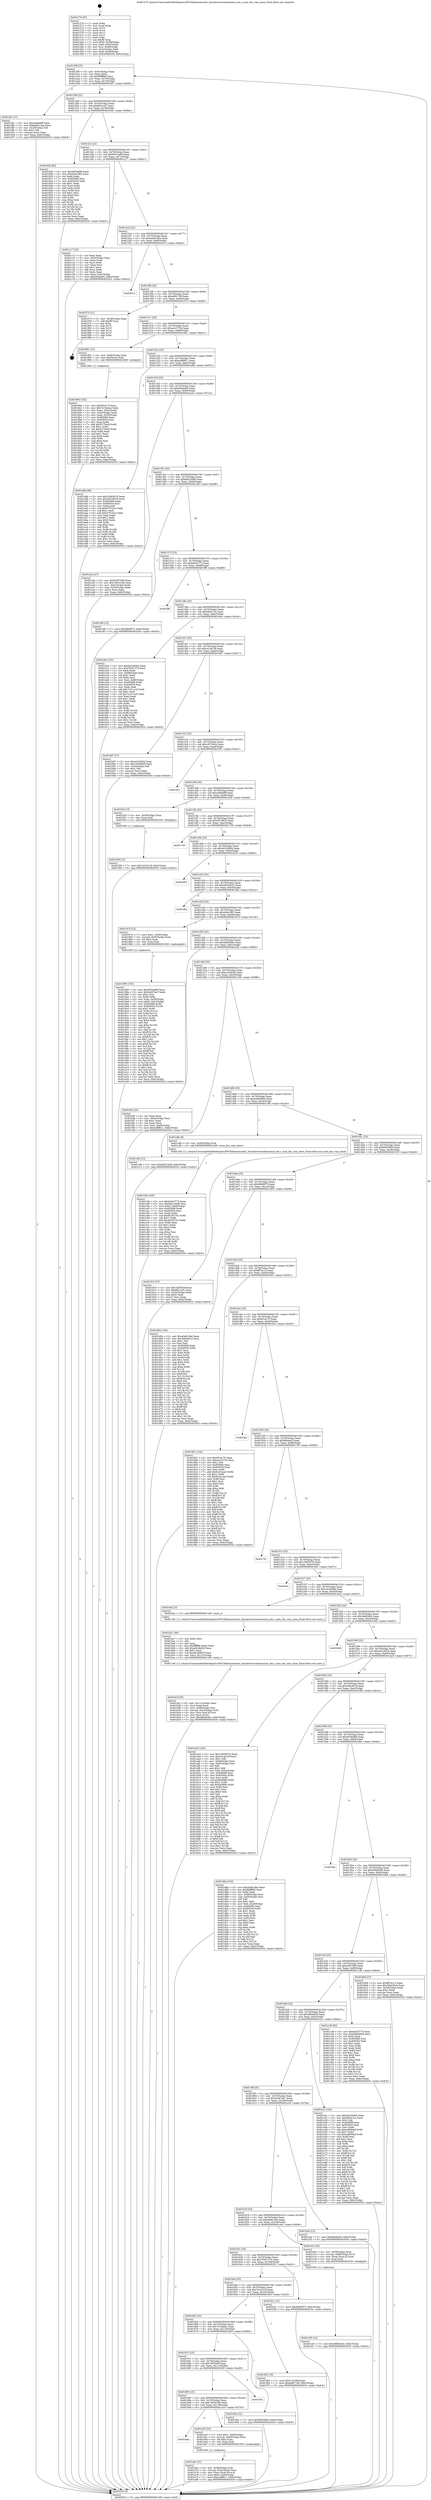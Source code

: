 digraph "0x401270" {
  label = "0x401270 (/mnt/c/Users/mathe/Desktop/tcc/POCII/binaries/extr_linuxdriversusbmonmon_bin.c_mon_bin_vma_close_Final-ollvm.out::main(0))"
  labelloc = "t"
  node[shape=record]

  Entry [label="",width=0.3,height=0.3,shape=circle,fillcolor=black,style=filled]
  "0x40129f" [label="{
     0x40129f [23]\l
     | [instrs]\l
     &nbsp;&nbsp;0x40129f \<+3\>: mov -0x6c(%rbp),%eax\l
     &nbsp;&nbsp;0x4012a2 \<+2\>: mov %eax,%ecx\l
     &nbsp;&nbsp;0x4012a4 \<+6\>: sub $0x8bffff40,%ecx\l
     &nbsp;&nbsp;0x4012aa \<+3\>: mov %eax,-0x70(%rbp)\l
     &nbsp;&nbsp;0x4012ad \<+3\>: mov %ecx,-0x74(%rbp)\l
     &nbsp;&nbsp;0x4012b0 \<+6\>: je 0000000000401df1 \<main+0xb81\>\l
  }"]
  "0x401df1" [label="{
     0x401df1 [27]\l
     | [instrs]\l
     &nbsp;&nbsp;0x401df1 \<+5\>: mov $0xcddd48ff,%eax\l
     &nbsp;&nbsp;0x401df6 \<+5\>: mov $0x6a06124e,%ecx\l
     &nbsp;&nbsp;0x401dfb \<+3\>: mov -0x29(%rbp),%dl\l
     &nbsp;&nbsp;0x401dfe \<+3\>: test $0x1,%dl\l
     &nbsp;&nbsp;0x401e01 \<+3\>: cmovne %ecx,%eax\l
     &nbsp;&nbsp;0x401e04 \<+3\>: mov %eax,-0x6c(%rbp)\l
     &nbsp;&nbsp;0x401e07 \<+5\>: jmp 0000000000402034 \<main+0xdc4\>\l
  }"]
  "0x4012b6" [label="{
     0x4012b6 [22]\l
     | [instrs]\l
     &nbsp;&nbsp;0x4012b6 \<+5\>: jmp 00000000004012bb \<main+0x4b\>\l
     &nbsp;&nbsp;0x4012bb \<+3\>: mov -0x70(%rbp),%eax\l
     &nbsp;&nbsp;0x4012be \<+5\>: sub $0x8f31ccf1,%eax\l
     &nbsp;&nbsp;0x4012c3 \<+3\>: mov %eax,-0x78(%rbp)\l
     &nbsp;&nbsp;0x4012c6 \<+6\>: je 000000000040192b \<main+0x6bb\>\l
  }"]
  Exit [label="",width=0.3,height=0.3,shape=circle,fillcolor=black,style=filled,peripheries=2]
  "0x40192b" [label="{
     0x40192b [83]\l
     | [instrs]\l
     &nbsp;&nbsp;0x40192b \<+5\>: mov $0x4054af98,%eax\l
     &nbsp;&nbsp;0x401930 \<+5\>: mov $0xdcbe1f83,%ecx\l
     &nbsp;&nbsp;0x401935 \<+2\>: xor %edx,%edx\l
     &nbsp;&nbsp;0x401937 \<+7\>: mov 0x405068,%esi\l
     &nbsp;&nbsp;0x40193e \<+7\>: mov 0x405054,%edi\l
     &nbsp;&nbsp;0x401945 \<+3\>: sub $0x1,%edx\l
     &nbsp;&nbsp;0x401948 \<+3\>: mov %esi,%r8d\l
     &nbsp;&nbsp;0x40194b \<+3\>: add %edx,%r8d\l
     &nbsp;&nbsp;0x40194e \<+4\>: imul %r8d,%esi\l
     &nbsp;&nbsp;0x401952 \<+3\>: and $0x1,%esi\l
     &nbsp;&nbsp;0x401955 \<+3\>: cmp $0x0,%esi\l
     &nbsp;&nbsp;0x401958 \<+4\>: sete %r9b\l
     &nbsp;&nbsp;0x40195c \<+3\>: cmp $0xa,%edi\l
     &nbsp;&nbsp;0x40195f \<+4\>: setl %r10b\l
     &nbsp;&nbsp;0x401963 \<+3\>: mov %r9b,%r11b\l
     &nbsp;&nbsp;0x401966 \<+3\>: and %r10b,%r11b\l
     &nbsp;&nbsp;0x401969 \<+3\>: xor %r10b,%r9b\l
     &nbsp;&nbsp;0x40196c \<+3\>: or %r9b,%r11b\l
     &nbsp;&nbsp;0x40196f \<+4\>: test $0x1,%r11b\l
     &nbsp;&nbsp;0x401973 \<+3\>: cmovne %ecx,%eax\l
     &nbsp;&nbsp;0x401976 \<+3\>: mov %eax,-0x6c(%rbp)\l
     &nbsp;&nbsp;0x401979 \<+5\>: jmp 0000000000402034 \<main+0xdc4\>\l
  }"]
  "0x4012cc" [label="{
     0x4012cc [22]\l
     | [instrs]\l
     &nbsp;&nbsp;0x4012cc \<+5\>: jmp 00000000004012d1 \<main+0x61\>\l
     &nbsp;&nbsp;0x4012d1 \<+3\>: mov -0x70(%rbp),%eax\l
     &nbsp;&nbsp;0x4012d4 \<+5\>: sub $0x90f12a68,%eax\l
     &nbsp;&nbsp;0x4012d9 \<+3\>: mov %eax,-0x7c(%rbp)\l
     &nbsp;&nbsp;0x4012dc \<+6\>: je 0000000000401c17 \<main+0x9a7\>\l
  }"]
  "0x401f39" [label="{
     0x401f39 [12]\l
     | [instrs]\l
     &nbsp;&nbsp;0x401f39 \<+7\>: movl $0x7a31b13f,-0x6c(%rbp)\l
     &nbsp;&nbsp;0x401f40 \<+5\>: jmp 0000000000402034 \<main+0xdc4\>\l
  }"]
  "0x401c17" [label="{
     0x401c17 [33]\l
     | [instrs]\l
     &nbsp;&nbsp;0x401c17 \<+2\>: xor %eax,%eax\l
     &nbsp;&nbsp;0x401c19 \<+3\>: mov -0x5c(%rbp),%ecx\l
     &nbsp;&nbsp;0x401c1c \<+2\>: mov %eax,%edx\l
     &nbsp;&nbsp;0x401c1e \<+2\>: sub %ecx,%edx\l
     &nbsp;&nbsp;0x401c20 \<+2\>: mov %eax,%ecx\l
     &nbsp;&nbsp;0x401c22 \<+3\>: sub $0x1,%ecx\l
     &nbsp;&nbsp;0x401c25 \<+2\>: add %ecx,%edx\l
     &nbsp;&nbsp;0x401c27 \<+2\>: sub %edx,%eax\l
     &nbsp;&nbsp;0x401c29 \<+3\>: mov %eax,-0x5c(%rbp)\l
     &nbsp;&nbsp;0x401c2c \<+7\>: movl $0xb6adefc6,-0x6c(%rbp)\l
     &nbsp;&nbsp;0x401c33 \<+5\>: jmp 0000000000402034 \<main+0xdc4\>\l
  }"]
  "0x4012e2" [label="{
     0x4012e2 [22]\l
     | [instrs]\l
     &nbsp;&nbsp;0x4012e2 \<+5\>: jmp 00000000004012e7 \<main+0x77\>\l
     &nbsp;&nbsp;0x4012e7 \<+3\>: mov -0x70(%rbp),%eax\l
     &nbsp;&nbsp;0x4012ea \<+5\>: sub $0xa0e814be,%eax\l
     &nbsp;&nbsp;0x4012ef \<+3\>: mov %eax,-0x80(%rbp)\l
     &nbsp;&nbsp;0x4012f2 \<+6\>: je 0000000000402014 \<main+0xda4\>\l
  }"]
  "0x401e20" [label="{
     0x401e20 [12]\l
     | [instrs]\l
     &nbsp;&nbsp;0x401e20 \<+7\>: movl $0x4f60eb5d,-0x6c(%rbp)\l
     &nbsp;&nbsp;0x401e27 \<+5\>: jmp 0000000000402034 \<main+0xdc4\>\l
  }"]
  "0x402014" [label="{
     0x402014\l
  }", style=dashed]
  "0x4012f8" [label="{
     0x4012f8 [25]\l
     | [instrs]\l
     &nbsp;&nbsp;0x4012f8 \<+5\>: jmp 00000000004012fd \<main+0x8d\>\l
     &nbsp;&nbsp;0x4012fd \<+3\>: mov -0x70(%rbp),%eax\l
     &nbsp;&nbsp;0x401300 \<+5\>: sub $0xa6fb716f,%eax\l
     &nbsp;&nbsp;0x401305 \<+6\>: mov %eax,-0x84(%rbp)\l
     &nbsp;&nbsp;0x40130b \<+6\>: je 0000000000401f75 \<main+0xd05\>\l
  }"]
  "0x401c94" [label="{
     0x401c94 [100]\l
     | [instrs]\l
     &nbsp;&nbsp;0x401c94 \<+5\>: mov $0xbdd1f774,%eax\l
     &nbsp;&nbsp;0x401c99 \<+5\>: mov $0xbab126d8,%ecx\l
     &nbsp;&nbsp;0x401c9e \<+7\>: movl $0x0,-0x68(%rbp)\l
     &nbsp;&nbsp;0x401ca5 \<+7\>: mov 0x405068,%edx\l
     &nbsp;&nbsp;0x401cac \<+7\>: mov 0x405054,%esi\l
     &nbsp;&nbsp;0x401cb3 \<+3\>: mov %edx,%r8d\l
     &nbsp;&nbsp;0x401cb6 \<+7\>: sub $0x4016275c,%r8d\l
     &nbsp;&nbsp;0x401cbd \<+4\>: sub $0x1,%r8d\l
     &nbsp;&nbsp;0x401cc1 \<+7\>: add $0x4016275c,%r8d\l
     &nbsp;&nbsp;0x401cc8 \<+4\>: imul %r8d,%edx\l
     &nbsp;&nbsp;0x401ccc \<+3\>: and $0x1,%edx\l
     &nbsp;&nbsp;0x401ccf \<+3\>: cmp $0x0,%edx\l
     &nbsp;&nbsp;0x401cd2 \<+4\>: sete %r9b\l
     &nbsp;&nbsp;0x401cd6 \<+3\>: cmp $0xa,%esi\l
     &nbsp;&nbsp;0x401cd9 \<+4\>: setl %r10b\l
     &nbsp;&nbsp;0x401cdd \<+3\>: mov %r9b,%r11b\l
     &nbsp;&nbsp;0x401ce0 \<+3\>: and %r10b,%r11b\l
     &nbsp;&nbsp;0x401ce3 \<+3\>: xor %r10b,%r9b\l
     &nbsp;&nbsp;0x401ce6 \<+3\>: or %r9b,%r11b\l
     &nbsp;&nbsp;0x401ce9 \<+4\>: test $0x1,%r11b\l
     &nbsp;&nbsp;0x401ced \<+3\>: cmovne %ecx,%eax\l
     &nbsp;&nbsp;0x401cf0 \<+3\>: mov %eax,-0x6c(%rbp)\l
     &nbsp;&nbsp;0x401cf3 \<+5\>: jmp 0000000000402034 \<main+0xdc4\>\l
  }"]
  "0x401f75" [label="{
     0x401f75 [21]\l
     | [instrs]\l
     &nbsp;&nbsp;0x401f75 \<+3\>: mov -0x38(%rbp),%eax\l
     &nbsp;&nbsp;0x401f78 \<+7\>: add $0xf8,%rsp\l
     &nbsp;&nbsp;0x401f7f \<+1\>: pop %rbx\l
     &nbsp;&nbsp;0x401f80 \<+2\>: pop %r12\l
     &nbsp;&nbsp;0x401f82 \<+2\>: pop %r13\l
     &nbsp;&nbsp;0x401f84 \<+2\>: pop %r14\l
     &nbsp;&nbsp;0x401f86 \<+2\>: pop %r15\l
     &nbsp;&nbsp;0x401f88 \<+1\>: pop %rbp\l
     &nbsp;&nbsp;0x401f89 \<+1\>: ret\l
  }"]
  "0x401311" [label="{
     0x401311 [25]\l
     | [instrs]\l
     &nbsp;&nbsp;0x401311 \<+5\>: jmp 0000000000401316 \<main+0xa6\>\l
     &nbsp;&nbsp;0x401316 \<+3\>: mov -0x70(%rbp),%eax\l
     &nbsp;&nbsp;0x401319 \<+5\>: sub $0xace1573a,%eax\l
     &nbsp;&nbsp;0x40131e \<+6\>: mov %eax,-0x88(%rbp)\l
     &nbsp;&nbsp;0x401324 \<+6\>: je 0000000000401891 \<main+0x621\>\l
  }"]
  "0x401bcf" [label="{
     0x401bcf [35]\l
     | [instrs]\l
     &nbsp;&nbsp;0x401bcf \<+6\>: mov -0x11c(%rbp),%ecx\l
     &nbsp;&nbsp;0x401bd5 \<+3\>: imul %eax,%ecx\l
     &nbsp;&nbsp;0x401bd8 \<+4\>: mov -0x58(%rbp),%rsi\l
     &nbsp;&nbsp;0x401bdc \<+4\>: movslq -0x5c(%rbp),%rdi\l
     &nbsp;&nbsp;0x401be0 \<+4\>: mov (%rsi,%rdi,8),%rsi\l
     &nbsp;&nbsp;0x401be4 \<+2\>: mov %ecx,(%rsi)\l
     &nbsp;&nbsp;0x401be6 \<+7\>: movl $0xddb404bc,-0x6c(%rbp)\l
     &nbsp;&nbsp;0x401bed \<+5\>: jmp 0000000000402034 \<main+0xdc4\>\l
  }"]
  "0x401891" [label="{
     0x401891 [13]\l
     | [instrs]\l
     &nbsp;&nbsp;0x401891 \<+4\>: mov -0x48(%rbp),%rax\l
     &nbsp;&nbsp;0x401895 \<+4\>: mov 0x8(%rax),%rdi\l
     &nbsp;&nbsp;0x401899 \<+5\>: call 0000000000401060 \<atoi@plt\>\l
     | [calls]\l
     &nbsp;&nbsp;0x401060 \{1\} (unknown)\l
  }"]
  "0x40132a" [label="{
     0x40132a [25]\l
     | [instrs]\l
     &nbsp;&nbsp;0x40132a \<+5\>: jmp 000000000040132f \<main+0xbf\>\l
     &nbsp;&nbsp;0x40132f \<+3\>: mov -0x70(%rbp),%eax\l
     &nbsp;&nbsp;0x401332 \<+5\>: sub $0xacf8f811,%eax\l
     &nbsp;&nbsp;0x401337 \<+6\>: mov %eax,-0x8c(%rbp)\l
     &nbsp;&nbsp;0x40133d \<+6\>: je 0000000000401a8b \<main+0x81b\>\l
  }"]
  "0x401ba7" [label="{
     0x401ba7 [40]\l
     | [instrs]\l
     &nbsp;&nbsp;0x401ba7 \<+5\>: mov $0x2,%ecx\l
     &nbsp;&nbsp;0x401bac \<+1\>: cltd\l
     &nbsp;&nbsp;0x401bad \<+2\>: idiv %ecx\l
     &nbsp;&nbsp;0x401baf \<+6\>: imul $0xfffffffe,%edx,%ecx\l
     &nbsp;&nbsp;0x401bb5 \<+6\>: add $0xa81db828,%ecx\l
     &nbsp;&nbsp;0x401bbb \<+3\>: add $0x1,%ecx\l
     &nbsp;&nbsp;0x401bbe \<+6\>: sub $0xa81db828,%ecx\l
     &nbsp;&nbsp;0x401bc4 \<+6\>: mov %ecx,-0x11c(%rbp)\l
     &nbsp;&nbsp;0x401bca \<+5\>: call 0000000000401160 \<next_i\>\l
     | [calls]\l
     &nbsp;&nbsp;0x401160 \{1\} (/mnt/c/Users/mathe/Desktop/tcc/POCII/binaries/extr_linuxdriversusbmonmon_bin.c_mon_bin_vma_close_Final-ollvm.out::next_i)\l
  }"]
  "0x401a8b" [label="{
     0x401a8b [88]\l
     | [instrs]\l
     &nbsp;&nbsp;0x401a8b \<+5\>: mov $0x10083076,%eax\l
     &nbsp;&nbsp;0x401a90 \<+5\>: mov $0x3e518d7b,%ecx\l
     &nbsp;&nbsp;0x401a95 \<+7\>: mov 0x405068,%edx\l
     &nbsp;&nbsp;0x401a9c \<+7\>: mov 0x405054,%esi\l
     &nbsp;&nbsp;0x401aa3 \<+2\>: mov %edx,%edi\l
     &nbsp;&nbsp;0x401aa5 \<+6\>: sub $0xb7f7e41e,%edi\l
     &nbsp;&nbsp;0x401aab \<+3\>: sub $0x1,%edi\l
     &nbsp;&nbsp;0x401aae \<+6\>: add $0xb7f7e41e,%edi\l
     &nbsp;&nbsp;0x401ab4 \<+3\>: imul %edi,%edx\l
     &nbsp;&nbsp;0x401ab7 \<+3\>: and $0x1,%edx\l
     &nbsp;&nbsp;0x401aba \<+3\>: cmp $0x0,%edx\l
     &nbsp;&nbsp;0x401abd \<+4\>: sete %r8b\l
     &nbsp;&nbsp;0x401ac1 \<+3\>: cmp $0xa,%esi\l
     &nbsp;&nbsp;0x401ac4 \<+4\>: setl %r9b\l
     &nbsp;&nbsp;0x401ac8 \<+3\>: mov %r8b,%r10b\l
     &nbsp;&nbsp;0x401acb \<+3\>: and %r9b,%r10b\l
     &nbsp;&nbsp;0x401ace \<+3\>: xor %r9b,%r8b\l
     &nbsp;&nbsp;0x401ad1 \<+3\>: or %r8b,%r10b\l
     &nbsp;&nbsp;0x401ad4 \<+4\>: test $0x1,%r10b\l
     &nbsp;&nbsp;0x401ad8 \<+3\>: cmovne %ecx,%eax\l
     &nbsp;&nbsp;0x401adb \<+3\>: mov %eax,-0x6c(%rbp)\l
     &nbsp;&nbsp;0x401ade \<+5\>: jmp 0000000000402034 \<main+0xdc4\>\l
  }"]
  "0x401343" [label="{
     0x401343 [25]\l
     | [instrs]\l
     &nbsp;&nbsp;0x401343 \<+5\>: jmp 0000000000401348 \<main+0xd8\>\l
     &nbsp;&nbsp;0x401348 \<+3\>: mov -0x70(%rbp),%eax\l
     &nbsp;&nbsp;0x40134b \<+5\>: sub $0xb6adefc6,%eax\l
     &nbsp;&nbsp;0x401350 \<+6\>: mov %eax,-0x90(%rbp)\l
     &nbsp;&nbsp;0x401356 \<+6\>: je 0000000000401a3a \<main+0x7ca\>\l
  }"]
  "0x401a6c" [label="{
     0x401a6c [31]\l
     | [instrs]\l
     &nbsp;&nbsp;0x401a6c \<+4\>: mov -0x58(%rbp),%rdi\l
     &nbsp;&nbsp;0x401a70 \<+4\>: movslq -0x5c(%rbp),%rcx\l
     &nbsp;&nbsp;0x401a74 \<+4\>: mov %rax,(%rdi,%rcx,8)\l
     &nbsp;&nbsp;0x401a78 \<+7\>: movl $0x0,-0x64(%rbp)\l
     &nbsp;&nbsp;0x401a7f \<+7\>: movl $0xacf8f811,-0x6c(%rbp)\l
     &nbsp;&nbsp;0x401a86 \<+5\>: jmp 0000000000402034 \<main+0xdc4\>\l
  }"]
  "0x401a3a" [label="{
     0x401a3a [27]\l
     | [instrs]\l
     &nbsp;&nbsp;0x401a3a \<+5\>: mov $0x4cf67069,%eax\l
     &nbsp;&nbsp;0x401a3f \<+5\>: mov $0x7e91618b,%ecx\l
     &nbsp;&nbsp;0x401a44 \<+3\>: mov -0x5c(%rbp),%edx\l
     &nbsp;&nbsp;0x401a47 \<+3\>: cmp -0x50(%rbp),%edx\l
     &nbsp;&nbsp;0x401a4a \<+3\>: cmovl %ecx,%eax\l
     &nbsp;&nbsp;0x401a4d \<+3\>: mov %eax,-0x6c(%rbp)\l
     &nbsp;&nbsp;0x401a50 \<+5\>: jmp 0000000000402034 \<main+0xdc4\>\l
  }"]
  "0x40135c" [label="{
     0x40135c [25]\l
     | [instrs]\l
     &nbsp;&nbsp;0x40135c \<+5\>: jmp 0000000000401361 \<main+0xf1\>\l
     &nbsp;&nbsp;0x401361 \<+3\>: mov -0x70(%rbp),%eax\l
     &nbsp;&nbsp;0x401364 \<+5\>: sub $0xbab126d8,%eax\l
     &nbsp;&nbsp;0x401369 \<+6\>: mov %eax,-0x94(%rbp)\l
     &nbsp;&nbsp;0x40136f \<+6\>: je 0000000000401cf8 \<main+0xa88\>\l
  }"]
  "0x4016ae" [label="{
     0x4016ae\l
  }", style=dashed]
  "0x401cf8" [label="{
     0x401cf8 [12]\l
     | [instrs]\l
     &nbsp;&nbsp;0x401cf8 \<+7\>: movl $0xfd949f75,-0x6c(%rbp)\l
     &nbsp;&nbsp;0x401cff \<+5\>: jmp 0000000000402034 \<main+0xdc4\>\l
  }"]
  "0x401375" [label="{
     0x401375 [25]\l
     | [instrs]\l
     &nbsp;&nbsp;0x401375 \<+5\>: jmp 000000000040137a \<main+0x10a\>\l
     &nbsp;&nbsp;0x40137a \<+3\>: mov -0x70(%rbp),%eax\l
     &nbsp;&nbsp;0x40137d \<+5\>: sub $0xbdd1f774,%eax\l
     &nbsp;&nbsp;0x401382 \<+6\>: mov %eax,-0x98(%rbp)\l
     &nbsp;&nbsp;0x401388 \<+6\>: je 0000000000401ff8 \<main+0xd88\>\l
  }"]
  "0x401a55" [label="{
     0x401a55 [23]\l
     | [instrs]\l
     &nbsp;&nbsp;0x401a55 \<+7\>: movl $0x1,-0x60(%rbp)\l
     &nbsp;&nbsp;0x401a5c \<+4\>: movslq -0x60(%rbp),%rax\l
     &nbsp;&nbsp;0x401a60 \<+4\>: shl $0x2,%rax\l
     &nbsp;&nbsp;0x401a64 \<+3\>: mov %rax,%rdi\l
     &nbsp;&nbsp;0x401a67 \<+5\>: call 0000000000401050 \<malloc@plt\>\l
     | [calls]\l
     &nbsp;&nbsp;0x401050 \{1\} (unknown)\l
  }"]
  "0x401ff8" [label="{
     0x401ff8\l
  }", style=dashed]
  "0x40138e" [label="{
     0x40138e [25]\l
     | [instrs]\l
     &nbsp;&nbsp;0x40138e \<+5\>: jmp 0000000000401393 \<main+0x123\>\l
     &nbsp;&nbsp;0x401393 \<+3\>: mov -0x70(%rbp),%eax\l
     &nbsp;&nbsp;0x401396 \<+5\>: sub $0xbfe4c7ac,%eax\l
     &nbsp;&nbsp;0x40139b \<+6\>: mov %eax,-0x9c(%rbp)\l
     &nbsp;&nbsp;0x4013a1 \<+6\>: je 0000000000401ebc \<main+0xc4c\>\l
  }"]
  "0x401695" [label="{
     0x401695 [25]\l
     | [instrs]\l
     &nbsp;&nbsp;0x401695 \<+5\>: jmp 000000000040169a \<main+0x42a\>\l
     &nbsp;&nbsp;0x40169a \<+3\>: mov -0x70(%rbp),%eax\l
     &nbsp;&nbsp;0x40169d \<+5\>: sub $0x7e91618b,%eax\l
     &nbsp;&nbsp;0x4016a2 \<+6\>: mov %eax,-0x118(%rbp)\l
     &nbsp;&nbsp;0x4016a8 \<+6\>: je 0000000000401a55 \<main+0x7e5\>\l
  }"]
  "0x401ebc" [label="{
     0x401ebc [101]\l
     | [instrs]\l
     &nbsp;&nbsp;0x401ebc \<+5\>: mov $0xd4226964,%eax\l
     &nbsp;&nbsp;0x401ec1 \<+5\>: mov $0x79301374,%ecx\l
     &nbsp;&nbsp;0x401ec6 \<+2\>: xor %edx,%edx\l
     &nbsp;&nbsp;0x401ec8 \<+3\>: mov -0x68(%rbp),%esi\l
     &nbsp;&nbsp;0x401ecb \<+3\>: sub $0x1,%edx\l
     &nbsp;&nbsp;0x401ece \<+2\>: sub %edx,%esi\l
     &nbsp;&nbsp;0x401ed0 \<+3\>: mov %esi,-0x68(%rbp)\l
     &nbsp;&nbsp;0x401ed3 \<+7\>: mov 0x405068,%edx\l
     &nbsp;&nbsp;0x401eda \<+7\>: mov 0x405054,%esi\l
     &nbsp;&nbsp;0x401ee1 \<+2\>: mov %edx,%edi\l
     &nbsp;&nbsp;0x401ee3 \<+6\>: add $0x7c31c1a5,%edi\l
     &nbsp;&nbsp;0x401ee9 \<+3\>: sub $0x1,%edi\l
     &nbsp;&nbsp;0x401eec \<+6\>: sub $0x7c31c1a5,%edi\l
     &nbsp;&nbsp;0x401ef2 \<+3\>: imul %edi,%edx\l
     &nbsp;&nbsp;0x401ef5 \<+3\>: and $0x1,%edx\l
     &nbsp;&nbsp;0x401ef8 \<+3\>: cmp $0x0,%edx\l
     &nbsp;&nbsp;0x401efb \<+4\>: sete %r8b\l
     &nbsp;&nbsp;0x401eff \<+3\>: cmp $0xa,%esi\l
     &nbsp;&nbsp;0x401f02 \<+4\>: setl %r9b\l
     &nbsp;&nbsp;0x401f06 \<+3\>: mov %r8b,%r10b\l
     &nbsp;&nbsp;0x401f09 \<+3\>: and %r9b,%r10b\l
     &nbsp;&nbsp;0x401f0c \<+3\>: xor %r9b,%r8b\l
     &nbsp;&nbsp;0x401f0f \<+3\>: or %r8b,%r10b\l
     &nbsp;&nbsp;0x401f12 \<+4\>: test $0x1,%r10b\l
     &nbsp;&nbsp;0x401f16 \<+3\>: cmovne %ecx,%eax\l
     &nbsp;&nbsp;0x401f19 \<+3\>: mov %eax,-0x6c(%rbp)\l
     &nbsp;&nbsp;0x401f1c \<+5\>: jmp 0000000000402034 \<main+0xdc4\>\l
  }"]
  "0x4013a7" [label="{
     0x4013a7 [25]\l
     | [instrs]\l
     &nbsp;&nbsp;0x4013a7 \<+5\>: jmp 00000000004013ac \<main+0x13c\>\l
     &nbsp;&nbsp;0x4013ac \<+3\>: mov -0x70(%rbp),%eax\l
     &nbsp;&nbsp;0x4013af \<+5\>: sub $0xc01af139,%eax\l
     &nbsp;&nbsp;0x4013b4 \<+6\>: mov %eax,-0xa0(%rbp)\l
     &nbsp;&nbsp;0x4013ba \<+6\>: je 0000000000401b87 \<main+0x917\>\l
  }"]
  "0x401f45" [label="{
     0x401f45\l
  }", style=dashed]
  "0x401b87" [label="{
     0x401b87 [27]\l
     | [instrs]\l
     &nbsp;&nbsp;0x401b87 \<+5\>: mov $0xe1fc4b5d,%eax\l
     &nbsp;&nbsp;0x401b8c \<+5\>: mov $0x16c5d949,%ecx\l
     &nbsp;&nbsp;0x401b91 \<+3\>: mov -0x2a(%rbp),%dl\l
     &nbsp;&nbsp;0x401b94 \<+3\>: test $0x1,%dl\l
     &nbsp;&nbsp;0x401b97 \<+3\>: cmovne %ecx,%eax\l
     &nbsp;&nbsp;0x401b9a \<+3\>: mov %eax,-0x6c(%rbp)\l
     &nbsp;&nbsp;0x401b9d \<+5\>: jmp 0000000000402034 \<main+0xdc4\>\l
  }"]
  "0x4013c0" [label="{
     0x4013c0 [25]\l
     | [instrs]\l
     &nbsp;&nbsp;0x4013c0 \<+5\>: jmp 00000000004013c5 \<main+0x155\>\l
     &nbsp;&nbsp;0x4013c5 \<+3\>: mov -0x70(%rbp),%eax\l
     &nbsp;&nbsp;0x4013c8 \<+5\>: sub $0xc45764ce,%eax\l
     &nbsp;&nbsp;0x4013cd \<+6\>: mov %eax,-0xa4(%rbp)\l
     &nbsp;&nbsp;0x4013d3 \<+6\>: je 0000000000401f51 \<main+0xce1\>\l
  }"]
  "0x401995" [label="{
     0x401995 [153]\l
     | [instrs]\l
     &nbsp;&nbsp;0x401995 \<+5\>: mov $0x4054af98,%ecx\l
     &nbsp;&nbsp;0x40199a \<+5\>: mov $0x5a367ae7,%edx\l
     &nbsp;&nbsp;0x40199f \<+3\>: mov $0x1,%sil\l
     &nbsp;&nbsp;0x4019a2 \<+3\>: xor %r8d,%r8d\l
     &nbsp;&nbsp;0x4019a5 \<+4\>: mov %rax,-0x58(%rbp)\l
     &nbsp;&nbsp;0x4019a9 \<+7\>: movl $0x0,-0x5c(%rbp)\l
     &nbsp;&nbsp;0x4019b0 \<+8\>: mov 0x405068,%r9d\l
     &nbsp;&nbsp;0x4019b8 \<+8\>: mov 0x405054,%r10d\l
     &nbsp;&nbsp;0x4019c0 \<+4\>: sub $0x1,%r8d\l
     &nbsp;&nbsp;0x4019c4 \<+3\>: mov %r9d,%r11d\l
     &nbsp;&nbsp;0x4019c7 \<+3\>: add %r8d,%r11d\l
     &nbsp;&nbsp;0x4019ca \<+4\>: imul %r11d,%r9d\l
     &nbsp;&nbsp;0x4019ce \<+4\>: and $0x1,%r9d\l
     &nbsp;&nbsp;0x4019d2 \<+4\>: cmp $0x0,%r9d\l
     &nbsp;&nbsp;0x4019d6 \<+3\>: sete %bl\l
     &nbsp;&nbsp;0x4019d9 \<+4\>: cmp $0xa,%r10d\l
     &nbsp;&nbsp;0x4019dd \<+4\>: setl %r14b\l
     &nbsp;&nbsp;0x4019e1 \<+3\>: mov %bl,%r15b\l
     &nbsp;&nbsp;0x4019e4 \<+4\>: xor $0xff,%r15b\l
     &nbsp;&nbsp;0x4019e8 \<+3\>: mov %r14b,%r12b\l
     &nbsp;&nbsp;0x4019eb \<+4\>: xor $0xff,%r12b\l
     &nbsp;&nbsp;0x4019ef \<+4\>: xor $0x1,%sil\l
     &nbsp;&nbsp;0x4019f3 \<+3\>: mov %r15b,%r13b\l
     &nbsp;&nbsp;0x4019f6 \<+4\>: and $0xff,%r13b\l
     &nbsp;&nbsp;0x4019fa \<+3\>: and %sil,%bl\l
     &nbsp;&nbsp;0x4019fd \<+3\>: mov %r12b,%al\l
     &nbsp;&nbsp;0x401a00 \<+2\>: and $0xff,%al\l
     &nbsp;&nbsp;0x401a02 \<+3\>: and %sil,%r14b\l
     &nbsp;&nbsp;0x401a05 \<+3\>: or %bl,%r13b\l
     &nbsp;&nbsp;0x401a08 \<+3\>: or %r14b,%al\l
     &nbsp;&nbsp;0x401a0b \<+3\>: xor %al,%r13b\l
     &nbsp;&nbsp;0x401a0e \<+3\>: or %r12b,%r15b\l
     &nbsp;&nbsp;0x401a11 \<+4\>: xor $0xff,%r15b\l
     &nbsp;&nbsp;0x401a15 \<+4\>: or $0x1,%sil\l
     &nbsp;&nbsp;0x401a19 \<+3\>: and %sil,%r15b\l
     &nbsp;&nbsp;0x401a1c \<+3\>: or %r15b,%r13b\l
     &nbsp;&nbsp;0x401a1f \<+4\>: test $0x1,%r13b\l
     &nbsp;&nbsp;0x401a23 \<+3\>: cmovne %edx,%ecx\l
     &nbsp;&nbsp;0x401a26 \<+3\>: mov %ecx,-0x6c(%rbp)\l
     &nbsp;&nbsp;0x401a29 \<+5\>: jmp 0000000000402034 \<main+0xdc4\>\l
  }"]
  "0x401f51" [label="{
     0x401f51\l
  }", style=dashed]
  "0x4013d9" [label="{
     0x4013d9 [25]\l
     | [instrs]\l
     &nbsp;&nbsp;0x4013d9 \<+5\>: jmp 00000000004013de \<main+0x16e\>\l
     &nbsp;&nbsp;0x4013de \<+3\>: mov -0x70(%rbp),%eax\l
     &nbsp;&nbsp;0x4013e1 \<+5\>: sub $0xcddd48ff,%eax\l
     &nbsp;&nbsp;0x4013e6 \<+6\>: mov %eax,-0xa8(%rbp)\l
     &nbsp;&nbsp;0x4013ec \<+6\>: je 0000000000401f2d \<main+0xcbd\>\l
  }"]
  "0x40167c" [label="{
     0x40167c [25]\l
     | [instrs]\l
     &nbsp;&nbsp;0x40167c \<+5\>: jmp 0000000000401681 \<main+0x411\>\l
     &nbsp;&nbsp;0x401681 \<+3\>: mov -0x70(%rbp),%eax\l
     &nbsp;&nbsp;0x401684 \<+5\>: sub $0x7af5303f,%eax\l
     &nbsp;&nbsp;0x401689 \<+6\>: mov %eax,-0x114(%rbp)\l
     &nbsp;&nbsp;0x40168f \<+6\>: je 0000000000401f45 \<main+0xcd5\>\l
  }"]
  "0x401f2d" [label="{
     0x401f2d [12]\l
     | [instrs]\l
     &nbsp;&nbsp;0x401f2d \<+4\>: mov -0x58(%rbp),%rax\l
     &nbsp;&nbsp;0x401f31 \<+3\>: mov %rax,%rdi\l
     &nbsp;&nbsp;0x401f34 \<+5\>: call 0000000000401030 \<free@plt\>\l
     | [calls]\l
     &nbsp;&nbsp;0x401030 \{1\} (unknown)\l
  }"]
  "0x4013f2" [label="{
     0x4013f2 [25]\l
     | [instrs]\l
     &nbsp;&nbsp;0x4013f2 \<+5\>: jmp 00000000004013f7 \<main+0x187\>\l
     &nbsp;&nbsp;0x4013f7 \<+3\>: mov -0x70(%rbp),%eax\l
     &nbsp;&nbsp;0x4013fa \<+5\>: sub $0xcf074815,%eax\l
     &nbsp;&nbsp;0x4013ff \<+6\>: mov %eax,-0xac(%rbp)\l
     &nbsp;&nbsp;0x401405 \<+6\>: je 0000000000401759 \<main+0x4e9\>\l
  }"]
  "0x401904" [label="{
     0x401904 [12]\l
     | [instrs]\l
     &nbsp;&nbsp;0x401904 \<+7\>: movl $0xf0f25669,-0x6c(%rbp)\l
     &nbsp;&nbsp;0x40190b \<+5\>: jmp 0000000000402034 \<main+0xdc4\>\l
  }"]
  "0x401759" [label="{
     0x401759\l
  }", style=dashed]
  "0x40140b" [label="{
     0x40140b [25]\l
     | [instrs]\l
     &nbsp;&nbsp;0x40140b \<+5\>: jmp 0000000000401410 \<main+0x1a0\>\l
     &nbsp;&nbsp;0x401410 \<+3\>: mov -0x70(%rbp),%eax\l
     &nbsp;&nbsp;0x401413 \<+5\>: sub $0xd4226964,%eax\l
     &nbsp;&nbsp;0x401418 \<+6\>: mov %eax,-0xb0(%rbp)\l
     &nbsp;&nbsp;0x40141e \<+6\>: je 0000000000402020 \<main+0xdb0\>\l
  }"]
  "0x401663" [label="{
     0x401663 [25]\l
     | [instrs]\l
     &nbsp;&nbsp;0x401663 \<+5\>: jmp 0000000000401668 \<main+0x3f8\>\l
     &nbsp;&nbsp;0x401668 \<+3\>: mov -0x70(%rbp),%eax\l
     &nbsp;&nbsp;0x40166b \<+5\>: sub $0x7a7daba2,%eax\l
     &nbsp;&nbsp;0x401670 \<+6\>: mov %eax,-0x110(%rbp)\l
     &nbsp;&nbsp;0x401676 \<+6\>: je 0000000000401904 \<main+0x694\>\l
  }"]
  "0x402020" [label="{
     0x402020\l
  }", style=dashed]
  "0x401424" [label="{
     0x401424 [25]\l
     | [instrs]\l
     &nbsp;&nbsp;0x401424 \<+5\>: jmp 0000000000401429 \<main+0x1b9\>\l
     &nbsp;&nbsp;0x401429 \<+3\>: mov -0x70(%rbp),%eax\l
     &nbsp;&nbsp;0x40142c \<+5\>: sub $0xd5024b1b,%eax\l
     &nbsp;&nbsp;0x401431 \<+6\>: mov %eax,-0xb4(%rbp)\l
     &nbsp;&nbsp;0x401437 \<+6\>: je 0000000000401f8a \<main+0xd1a\>\l
  }"]
  "0x401f62" [label="{
     0x401f62 [19]\l
     | [instrs]\l
     &nbsp;&nbsp;0x401f62 \<+7\>: movl $0x0,-0x38(%rbp)\l
     &nbsp;&nbsp;0x401f69 \<+7\>: movl $0xa6fb716f,-0x6c(%rbp)\l
     &nbsp;&nbsp;0x401f70 \<+5\>: jmp 0000000000402034 \<main+0xdc4\>\l
  }"]
  "0x401f8a" [label="{
     0x401f8a\l
  }", style=dashed]
  "0x40143d" [label="{
     0x40143d [25]\l
     | [instrs]\l
     &nbsp;&nbsp;0x40143d \<+5\>: jmp 0000000000401442 \<main+0x1d2\>\l
     &nbsp;&nbsp;0x401442 \<+3\>: mov -0x70(%rbp),%eax\l
     &nbsp;&nbsp;0x401445 \<+5\>: sub $0xdcbe1f83,%eax\l
     &nbsp;&nbsp;0x40144a \<+6\>: mov %eax,-0xb8(%rbp)\l
     &nbsp;&nbsp;0x401450 \<+6\>: je 000000000040197e \<main+0x70e\>\l
  }"]
  "0x40164a" [label="{
     0x40164a [25]\l
     | [instrs]\l
     &nbsp;&nbsp;0x40164a \<+5\>: jmp 000000000040164f \<main+0x3df\>\l
     &nbsp;&nbsp;0x40164f \<+3\>: mov -0x70(%rbp),%eax\l
     &nbsp;&nbsp;0x401652 \<+5\>: sub $0x7a31b13f,%eax\l
     &nbsp;&nbsp;0x401657 \<+6\>: mov %eax,-0x10c(%rbp)\l
     &nbsp;&nbsp;0x40165d \<+6\>: je 0000000000401f62 \<main+0xcf2\>\l
  }"]
  "0x40197e" [label="{
     0x40197e [23]\l
     | [instrs]\l
     &nbsp;&nbsp;0x40197e \<+7\>: movl $0x1,-0x50(%rbp)\l
     &nbsp;&nbsp;0x401985 \<+4\>: movslq -0x50(%rbp),%rax\l
     &nbsp;&nbsp;0x401989 \<+4\>: shl $0x3,%rax\l
     &nbsp;&nbsp;0x40198d \<+3\>: mov %rax,%rdi\l
     &nbsp;&nbsp;0x401990 \<+5\>: call 0000000000401050 \<malloc@plt\>\l
     | [calls]\l
     &nbsp;&nbsp;0x401050 \{1\} (unknown)\l
  }"]
  "0x401456" [label="{
     0x401456 [25]\l
     | [instrs]\l
     &nbsp;&nbsp;0x401456 \<+5\>: jmp 000000000040145b \<main+0x1eb\>\l
     &nbsp;&nbsp;0x40145b \<+3\>: mov -0x70(%rbp),%eax\l
     &nbsp;&nbsp;0x40145e \<+5\>: sub $0xddb404bc,%eax\l
     &nbsp;&nbsp;0x401463 \<+6\>: mov %eax,-0xbc(%rbp)\l
     &nbsp;&nbsp;0x401469 \<+6\>: je 0000000000401bf2 \<main+0x982\>\l
  }"]
  "0x401f21" [label="{
     0x401f21 [12]\l
     | [instrs]\l
     &nbsp;&nbsp;0x401f21 \<+7\>: movl $0xfd949f75,-0x6c(%rbp)\l
     &nbsp;&nbsp;0x401f28 \<+5\>: jmp 0000000000402034 \<main+0xdc4\>\l
  }"]
  "0x401bf2" [label="{
     0x401bf2 [25]\l
     | [instrs]\l
     &nbsp;&nbsp;0x401bf2 \<+2\>: xor %eax,%eax\l
     &nbsp;&nbsp;0x401bf4 \<+3\>: mov -0x64(%rbp),%ecx\l
     &nbsp;&nbsp;0x401bf7 \<+3\>: sub $0x1,%eax\l
     &nbsp;&nbsp;0x401bfa \<+2\>: sub %eax,%ecx\l
     &nbsp;&nbsp;0x401bfc \<+3\>: mov %ecx,-0x64(%rbp)\l
     &nbsp;&nbsp;0x401bff \<+7\>: movl $0xacf8f811,-0x6c(%rbp)\l
     &nbsp;&nbsp;0x401c06 \<+5\>: jmp 0000000000402034 \<main+0xdc4\>\l
  }"]
  "0x40146f" [label="{
     0x40146f [25]\l
     | [instrs]\l
     &nbsp;&nbsp;0x40146f \<+5\>: jmp 0000000000401474 \<main+0x204\>\l
     &nbsp;&nbsp;0x401474 \<+3\>: mov -0x70(%rbp),%eax\l
     &nbsp;&nbsp;0x401477 \<+5\>: sub $0xe1fc4b5d,%eax\l
     &nbsp;&nbsp;0x40147c \<+6\>: mov %eax,-0xc0(%rbp)\l
     &nbsp;&nbsp;0x401482 \<+6\>: je 0000000000401c0b \<main+0x99b\>\l
  }"]
  "0x401631" [label="{
     0x401631 [25]\l
     | [instrs]\l
     &nbsp;&nbsp;0x401631 \<+5\>: jmp 0000000000401636 \<main+0x3c6\>\l
     &nbsp;&nbsp;0x401636 \<+3\>: mov -0x70(%rbp),%eax\l
     &nbsp;&nbsp;0x401639 \<+5\>: sub $0x79301374,%eax\l
     &nbsp;&nbsp;0x40163e \<+6\>: mov %eax,-0x108(%rbp)\l
     &nbsp;&nbsp;0x401644 \<+6\>: je 0000000000401f21 \<main+0xcb1\>\l
  }"]
  "0x401c0b" [label="{
     0x401c0b [12]\l
     | [instrs]\l
     &nbsp;&nbsp;0x401c0b \<+7\>: movl $0x90f12a68,-0x6c(%rbp)\l
     &nbsp;&nbsp;0x401c12 \<+5\>: jmp 0000000000402034 \<main+0xdc4\>\l
  }"]
  "0x401488" [label="{
     0x401488 [25]\l
     | [instrs]\l
     &nbsp;&nbsp;0x401488 \<+5\>: jmp 000000000040148d \<main+0x21d\>\l
     &nbsp;&nbsp;0x40148d \<+3\>: mov -0x70(%rbp),%eax\l
     &nbsp;&nbsp;0x401490 \<+5\>: sub $0xe6bb46b0,%eax\l
     &nbsp;&nbsp;0x401495 \<+6\>: mov %eax,-0xc4(%rbp)\l
     &nbsp;&nbsp;0x40149b \<+6\>: je 0000000000401c8b \<main+0xa1b\>\l
  }"]
  "0x401e0c" [label="{
     0x401e0c [20]\l
     | [instrs]\l
     &nbsp;&nbsp;0x401e0c \<+4\>: mov -0x58(%rbp),%rax\l
     &nbsp;&nbsp;0x401e10 \<+4\>: movslq -0x68(%rbp),%rcx\l
     &nbsp;&nbsp;0x401e14 \<+4\>: mov (%rax,%rcx,8),%rax\l
     &nbsp;&nbsp;0x401e18 \<+3\>: mov %rax,%rdi\l
     &nbsp;&nbsp;0x401e1b \<+5\>: call 0000000000401030 \<free@plt\>\l
     | [calls]\l
     &nbsp;&nbsp;0x401030 \{1\} (unknown)\l
  }"]
  "0x401c8b" [label="{
     0x401c8b [9]\l
     | [instrs]\l
     &nbsp;&nbsp;0x401c8b \<+4\>: mov -0x58(%rbp),%rdi\l
     &nbsp;&nbsp;0x401c8f \<+5\>: call 0000000000401240 \<mon_bin_vma_close\>\l
     | [calls]\l
     &nbsp;&nbsp;0x401240 \{1\} (/mnt/c/Users/mathe/Desktop/tcc/POCII/binaries/extr_linuxdriversusbmonmon_bin.c_mon_bin_vma_close_Final-ollvm.out::mon_bin_vma_close)\l
  }"]
  "0x4014a1" [label="{
     0x4014a1 [25]\l
     | [instrs]\l
     &nbsp;&nbsp;0x4014a1 \<+5\>: jmp 00000000004014a6 \<main+0x236\>\l
     &nbsp;&nbsp;0x4014a6 \<+3\>: mov -0x70(%rbp),%eax\l
     &nbsp;&nbsp;0x4014a9 \<+5\>: sub $0xf0f25669,%eax\l
     &nbsp;&nbsp;0x4014ae \<+6\>: mov %eax,-0xc8(%rbp)\l
     &nbsp;&nbsp;0x4014b4 \<+6\>: je 0000000000401910 \<main+0x6a0\>\l
  }"]
  "0x401618" [label="{
     0x401618 [25]\l
     | [instrs]\l
     &nbsp;&nbsp;0x401618 \<+5\>: jmp 000000000040161d \<main+0x3ad\>\l
     &nbsp;&nbsp;0x40161d \<+3\>: mov -0x70(%rbp),%eax\l
     &nbsp;&nbsp;0x401620 \<+5\>: sub $0x6a06124e,%eax\l
     &nbsp;&nbsp;0x401625 \<+6\>: mov %eax,-0x104(%rbp)\l
     &nbsp;&nbsp;0x40162b \<+6\>: je 0000000000401e0c \<main+0xb9c\>\l
  }"]
  "0x401910" [label="{
     0x401910 [27]\l
     | [instrs]\l
     &nbsp;&nbsp;0x401910 \<+5\>: mov $0x7af5303f,%eax\l
     &nbsp;&nbsp;0x401915 \<+5\>: mov $0x8f31ccf1,%ecx\l
     &nbsp;&nbsp;0x40191a \<+3\>: mov -0x30(%rbp),%edx\l
     &nbsp;&nbsp;0x40191d \<+3\>: cmp $0x0,%edx\l
     &nbsp;&nbsp;0x401920 \<+3\>: cmove %ecx,%eax\l
     &nbsp;&nbsp;0x401923 \<+3\>: mov %eax,-0x6c(%rbp)\l
     &nbsp;&nbsp;0x401926 \<+5\>: jmp 0000000000402034 \<main+0xdc4\>\l
  }"]
  "0x4014ba" [label="{
     0x4014ba [25]\l
     | [instrs]\l
     &nbsp;&nbsp;0x4014ba \<+5\>: jmp 00000000004014bf \<main+0x24f\>\l
     &nbsp;&nbsp;0x4014bf \<+3\>: mov -0x70(%rbp),%eax\l
     &nbsp;&nbsp;0x4014c2 \<+5\>: sub $0xfd949f75,%eax\l
     &nbsp;&nbsp;0x4014c7 \<+6\>: mov %eax,-0xcc(%rbp)\l
     &nbsp;&nbsp;0x4014cd \<+6\>: je 0000000000401d04 \<main+0xa94\>\l
  }"]
  "0x401a2e" [label="{
     0x401a2e [12]\l
     | [instrs]\l
     &nbsp;&nbsp;0x401a2e \<+7\>: movl $0xb6adefc6,-0x6c(%rbp)\l
     &nbsp;&nbsp;0x401a35 \<+5\>: jmp 0000000000402034 \<main+0xdc4\>\l
  }"]
  "0x401d04" [label="{
     0x401d04 [134]\l
     | [instrs]\l
     &nbsp;&nbsp;0x401d04 \<+5\>: mov $0xa0e814be,%eax\l
     &nbsp;&nbsp;0x401d09 \<+5\>: mov $0x3e9c401d,%ecx\l
     &nbsp;&nbsp;0x401d0e \<+2\>: mov $0x1,%dl\l
     &nbsp;&nbsp;0x401d10 \<+2\>: xor %esi,%esi\l
     &nbsp;&nbsp;0x401d12 \<+7\>: mov 0x405068,%edi\l
     &nbsp;&nbsp;0x401d19 \<+8\>: mov 0x405054,%r8d\l
     &nbsp;&nbsp;0x401d21 \<+3\>: sub $0x1,%esi\l
     &nbsp;&nbsp;0x401d24 \<+3\>: mov %edi,%r9d\l
     &nbsp;&nbsp;0x401d27 \<+3\>: add %esi,%r9d\l
     &nbsp;&nbsp;0x401d2a \<+4\>: imul %r9d,%edi\l
     &nbsp;&nbsp;0x401d2e \<+3\>: and $0x1,%edi\l
     &nbsp;&nbsp;0x401d31 \<+3\>: cmp $0x0,%edi\l
     &nbsp;&nbsp;0x401d34 \<+4\>: sete %r10b\l
     &nbsp;&nbsp;0x401d38 \<+4\>: cmp $0xa,%r8d\l
     &nbsp;&nbsp;0x401d3c \<+4\>: setl %r11b\l
     &nbsp;&nbsp;0x401d40 \<+3\>: mov %r10b,%bl\l
     &nbsp;&nbsp;0x401d43 \<+3\>: xor $0xff,%bl\l
     &nbsp;&nbsp;0x401d46 \<+3\>: mov %r11b,%r14b\l
     &nbsp;&nbsp;0x401d49 \<+4\>: xor $0xff,%r14b\l
     &nbsp;&nbsp;0x401d4d \<+3\>: xor $0x0,%dl\l
     &nbsp;&nbsp;0x401d50 \<+3\>: mov %bl,%r15b\l
     &nbsp;&nbsp;0x401d53 \<+4\>: and $0x0,%r15b\l
     &nbsp;&nbsp;0x401d57 \<+3\>: and %dl,%r10b\l
     &nbsp;&nbsp;0x401d5a \<+3\>: mov %r14b,%r12b\l
     &nbsp;&nbsp;0x401d5d \<+4\>: and $0x0,%r12b\l
     &nbsp;&nbsp;0x401d61 \<+3\>: and %dl,%r11b\l
     &nbsp;&nbsp;0x401d64 \<+3\>: or %r10b,%r15b\l
     &nbsp;&nbsp;0x401d67 \<+3\>: or %r11b,%r12b\l
     &nbsp;&nbsp;0x401d6a \<+3\>: xor %r12b,%r15b\l
     &nbsp;&nbsp;0x401d6d \<+3\>: or %r14b,%bl\l
     &nbsp;&nbsp;0x401d70 \<+3\>: xor $0xff,%bl\l
     &nbsp;&nbsp;0x401d73 \<+3\>: or $0x0,%dl\l
     &nbsp;&nbsp;0x401d76 \<+2\>: and %dl,%bl\l
     &nbsp;&nbsp;0x401d78 \<+3\>: or %bl,%r15b\l
     &nbsp;&nbsp;0x401d7b \<+4\>: test $0x1,%r15b\l
     &nbsp;&nbsp;0x401d7f \<+3\>: cmovne %ecx,%eax\l
     &nbsp;&nbsp;0x401d82 \<+3\>: mov %eax,-0x6c(%rbp)\l
     &nbsp;&nbsp;0x401d85 \<+5\>: jmp 0000000000402034 \<main+0xdc4\>\l
  }"]
  "0x4014d3" [label="{
     0x4014d3 [25]\l
     | [instrs]\l
     &nbsp;&nbsp;0x4014d3 \<+5\>: jmp 00000000004014d8 \<main+0x268\>\l
     &nbsp;&nbsp;0x4014d8 \<+3\>: mov -0x70(%rbp),%eax\l
     &nbsp;&nbsp;0x4014db \<+5\>: sub $0xfff7ec13,%eax\l
     &nbsp;&nbsp;0x4014e0 \<+6\>: mov %eax,-0xd0(%rbp)\l
     &nbsp;&nbsp;0x4014e6 \<+6\>: je 0000000000401801 \<main+0x591\>\l
  }"]
  "0x4015ff" [label="{
     0x4015ff [25]\l
     | [instrs]\l
     &nbsp;&nbsp;0x4015ff \<+5\>: jmp 0000000000401604 \<main+0x394\>\l
     &nbsp;&nbsp;0x401604 \<+3\>: mov -0x70(%rbp),%eax\l
     &nbsp;&nbsp;0x401607 \<+5\>: sub $0x5a367ae7,%eax\l
     &nbsp;&nbsp;0x40160c \<+6\>: mov %eax,-0x100(%rbp)\l
     &nbsp;&nbsp;0x401612 \<+6\>: je 0000000000401a2e \<main+0x7be\>\l
  }"]
  "0x401801" [label="{
     0x401801 [144]\l
     | [instrs]\l
     &nbsp;&nbsp;0x401801 \<+5\>: mov $0x6f14c75,%eax\l
     &nbsp;&nbsp;0x401806 \<+5\>: mov $0xace1573a,%ecx\l
     &nbsp;&nbsp;0x40180b \<+2\>: mov $0x1,%dl\l
     &nbsp;&nbsp;0x40180d \<+7\>: mov 0x405068,%esi\l
     &nbsp;&nbsp;0x401814 \<+7\>: mov 0x405054,%edi\l
     &nbsp;&nbsp;0x40181b \<+3\>: mov %esi,%r8d\l
     &nbsp;&nbsp;0x40181e \<+7\>: add $0x62c61aa5,%r8d\l
     &nbsp;&nbsp;0x401825 \<+4\>: sub $0x1,%r8d\l
     &nbsp;&nbsp;0x401829 \<+7\>: sub $0x62c61aa5,%r8d\l
     &nbsp;&nbsp;0x401830 \<+4\>: imul %r8d,%esi\l
     &nbsp;&nbsp;0x401834 \<+3\>: and $0x1,%esi\l
     &nbsp;&nbsp;0x401837 \<+3\>: cmp $0x0,%esi\l
     &nbsp;&nbsp;0x40183a \<+4\>: sete %r9b\l
     &nbsp;&nbsp;0x40183e \<+3\>: cmp $0xa,%edi\l
     &nbsp;&nbsp;0x401841 \<+4\>: setl %r10b\l
     &nbsp;&nbsp;0x401845 \<+3\>: mov %r9b,%r11b\l
     &nbsp;&nbsp;0x401848 \<+4\>: xor $0xff,%r11b\l
     &nbsp;&nbsp;0x40184c \<+3\>: mov %r10b,%bl\l
     &nbsp;&nbsp;0x40184f \<+3\>: xor $0xff,%bl\l
     &nbsp;&nbsp;0x401852 \<+3\>: xor $0x1,%dl\l
     &nbsp;&nbsp;0x401855 \<+3\>: mov %r11b,%r14b\l
     &nbsp;&nbsp;0x401858 \<+4\>: and $0xff,%r14b\l
     &nbsp;&nbsp;0x40185c \<+3\>: and %dl,%r9b\l
     &nbsp;&nbsp;0x40185f \<+3\>: mov %bl,%r15b\l
     &nbsp;&nbsp;0x401862 \<+4\>: and $0xff,%r15b\l
     &nbsp;&nbsp;0x401866 \<+3\>: and %dl,%r10b\l
     &nbsp;&nbsp;0x401869 \<+3\>: or %r9b,%r14b\l
     &nbsp;&nbsp;0x40186c \<+3\>: or %r10b,%r15b\l
     &nbsp;&nbsp;0x40186f \<+3\>: xor %r15b,%r14b\l
     &nbsp;&nbsp;0x401872 \<+3\>: or %bl,%r11b\l
     &nbsp;&nbsp;0x401875 \<+4\>: xor $0xff,%r11b\l
     &nbsp;&nbsp;0x401879 \<+3\>: or $0x1,%dl\l
     &nbsp;&nbsp;0x40187c \<+3\>: and %dl,%r11b\l
     &nbsp;&nbsp;0x40187f \<+3\>: or %r11b,%r14b\l
     &nbsp;&nbsp;0x401882 \<+4\>: test $0x1,%r14b\l
     &nbsp;&nbsp;0x401886 \<+3\>: cmovne %ecx,%eax\l
     &nbsp;&nbsp;0x401889 \<+3\>: mov %eax,-0x6c(%rbp)\l
     &nbsp;&nbsp;0x40188c \<+5\>: jmp 0000000000402034 \<main+0xdc4\>\l
  }"]
  "0x4014ec" [label="{
     0x4014ec [25]\l
     | [instrs]\l
     &nbsp;&nbsp;0x4014ec \<+5\>: jmp 00000000004014f1 \<main+0x281\>\l
     &nbsp;&nbsp;0x4014f1 \<+3\>: mov -0x70(%rbp),%eax\l
     &nbsp;&nbsp;0x4014f4 \<+5\>: sub $0x6f14c75,%eax\l
     &nbsp;&nbsp;0x4014f9 \<+6\>: mov %eax,-0xd4(%rbp)\l
     &nbsp;&nbsp;0x4014ff \<+6\>: je 0000000000401fa2 \<main+0xd32\>\l
  }"]
  "0x401e2c" [label="{
     0x401e2c [144]\l
     | [instrs]\l
     &nbsp;&nbsp;0x401e2c \<+5\>: mov $0xd4226964,%eax\l
     &nbsp;&nbsp;0x401e31 \<+5\>: mov $0xbfe4c7ac,%ecx\l
     &nbsp;&nbsp;0x401e36 \<+2\>: mov $0x1,%dl\l
     &nbsp;&nbsp;0x401e38 \<+7\>: mov 0x405068,%esi\l
     &nbsp;&nbsp;0x401e3f \<+7\>: mov 0x405054,%edi\l
     &nbsp;&nbsp;0x401e46 \<+3\>: mov %esi,%r8d\l
     &nbsp;&nbsp;0x401e49 \<+7\>: add $0xca8694af,%r8d\l
     &nbsp;&nbsp;0x401e50 \<+4\>: sub $0x1,%r8d\l
     &nbsp;&nbsp;0x401e54 \<+7\>: sub $0xca8694af,%r8d\l
     &nbsp;&nbsp;0x401e5b \<+4\>: imul %r8d,%esi\l
     &nbsp;&nbsp;0x401e5f \<+3\>: and $0x1,%esi\l
     &nbsp;&nbsp;0x401e62 \<+3\>: cmp $0x0,%esi\l
     &nbsp;&nbsp;0x401e65 \<+4\>: sete %r9b\l
     &nbsp;&nbsp;0x401e69 \<+3\>: cmp $0xa,%edi\l
     &nbsp;&nbsp;0x401e6c \<+4\>: setl %r10b\l
     &nbsp;&nbsp;0x401e70 \<+3\>: mov %r9b,%r11b\l
     &nbsp;&nbsp;0x401e73 \<+4\>: xor $0xff,%r11b\l
     &nbsp;&nbsp;0x401e77 \<+3\>: mov %r10b,%bl\l
     &nbsp;&nbsp;0x401e7a \<+3\>: xor $0xff,%bl\l
     &nbsp;&nbsp;0x401e7d \<+3\>: xor $0x1,%dl\l
     &nbsp;&nbsp;0x401e80 \<+3\>: mov %r11b,%r14b\l
     &nbsp;&nbsp;0x401e83 \<+4\>: and $0xff,%r14b\l
     &nbsp;&nbsp;0x401e87 \<+3\>: and %dl,%r9b\l
     &nbsp;&nbsp;0x401e8a \<+3\>: mov %bl,%r15b\l
     &nbsp;&nbsp;0x401e8d \<+4\>: and $0xff,%r15b\l
     &nbsp;&nbsp;0x401e91 \<+3\>: and %dl,%r10b\l
     &nbsp;&nbsp;0x401e94 \<+3\>: or %r9b,%r14b\l
     &nbsp;&nbsp;0x401e97 \<+3\>: or %r10b,%r15b\l
     &nbsp;&nbsp;0x401e9a \<+3\>: xor %r15b,%r14b\l
     &nbsp;&nbsp;0x401e9d \<+3\>: or %bl,%r11b\l
     &nbsp;&nbsp;0x401ea0 \<+4\>: xor $0xff,%r11b\l
     &nbsp;&nbsp;0x401ea4 \<+3\>: or $0x1,%dl\l
     &nbsp;&nbsp;0x401ea7 \<+3\>: and %dl,%r11b\l
     &nbsp;&nbsp;0x401eaa \<+3\>: or %r11b,%r14b\l
     &nbsp;&nbsp;0x401ead \<+4\>: test $0x1,%r14b\l
     &nbsp;&nbsp;0x401eb1 \<+3\>: cmovne %ecx,%eax\l
     &nbsp;&nbsp;0x401eb4 \<+3\>: mov %eax,-0x6c(%rbp)\l
     &nbsp;&nbsp;0x401eb7 \<+5\>: jmp 0000000000402034 \<main+0xdc4\>\l
  }"]
  "0x401fa2" [label="{
     0x401fa2\l
  }", style=dashed]
  "0x401505" [label="{
     0x401505 [25]\l
     | [instrs]\l
     &nbsp;&nbsp;0x401505 \<+5\>: jmp 000000000040150a \<main+0x29a\>\l
     &nbsp;&nbsp;0x40150a \<+3\>: mov -0x70(%rbp),%eax\l
     &nbsp;&nbsp;0x40150d \<+5\>: sub $0xfd6ada3,%eax\l
     &nbsp;&nbsp;0x401512 \<+6\>: mov %eax,-0xd8(%rbp)\l
     &nbsp;&nbsp;0x401518 \<+6\>: je 00000000004017f5 \<main+0x585\>\l
  }"]
  "0x4015e6" [label="{
     0x4015e6 [25]\l
     | [instrs]\l
     &nbsp;&nbsp;0x4015e6 \<+5\>: jmp 00000000004015eb \<main+0x37b\>\l
     &nbsp;&nbsp;0x4015eb \<+3\>: mov -0x70(%rbp),%eax\l
     &nbsp;&nbsp;0x4015ee \<+5\>: sub $0x4f60eb5d,%eax\l
     &nbsp;&nbsp;0x4015f3 \<+6\>: mov %eax,-0xfc(%rbp)\l
     &nbsp;&nbsp;0x4015f9 \<+6\>: je 0000000000401e2c \<main+0xbbc\>\l
  }"]
  "0x4017f5" [label="{
     0x4017f5\l
  }", style=dashed]
  "0x40151e" [label="{
     0x40151e [25]\l
     | [instrs]\l
     &nbsp;&nbsp;0x40151e \<+5\>: jmp 0000000000401523 \<main+0x2b3\>\l
     &nbsp;&nbsp;0x401523 \<+3\>: mov -0x70(%rbp),%eax\l
     &nbsp;&nbsp;0x401526 \<+5\>: sub $0x10083076,%eax\l
     &nbsp;&nbsp;0x40152b \<+6\>: mov %eax,-0xdc(%rbp)\l
     &nbsp;&nbsp;0x401531 \<+6\>: je 0000000000401fec \<main+0xd7c\>\l
  }"]
  "0x401c38" [label="{
     0x401c38 [83]\l
     | [instrs]\l
     &nbsp;&nbsp;0x401c38 \<+5\>: mov $0xbdd1f774,%eax\l
     &nbsp;&nbsp;0x401c3d \<+5\>: mov $0xe6bb46b0,%ecx\l
     &nbsp;&nbsp;0x401c42 \<+2\>: xor %edx,%edx\l
     &nbsp;&nbsp;0x401c44 \<+7\>: mov 0x405068,%esi\l
     &nbsp;&nbsp;0x401c4b \<+7\>: mov 0x405054,%edi\l
     &nbsp;&nbsp;0x401c52 \<+3\>: sub $0x1,%edx\l
     &nbsp;&nbsp;0x401c55 \<+3\>: mov %esi,%r8d\l
     &nbsp;&nbsp;0x401c58 \<+3\>: add %edx,%r8d\l
     &nbsp;&nbsp;0x401c5b \<+4\>: imul %r8d,%esi\l
     &nbsp;&nbsp;0x401c5f \<+3\>: and $0x1,%esi\l
     &nbsp;&nbsp;0x401c62 \<+3\>: cmp $0x0,%esi\l
     &nbsp;&nbsp;0x401c65 \<+4\>: sete %r9b\l
     &nbsp;&nbsp;0x401c69 \<+3\>: cmp $0xa,%edi\l
     &nbsp;&nbsp;0x401c6c \<+4\>: setl %r10b\l
     &nbsp;&nbsp;0x401c70 \<+3\>: mov %r9b,%r11b\l
     &nbsp;&nbsp;0x401c73 \<+3\>: and %r10b,%r11b\l
     &nbsp;&nbsp;0x401c76 \<+3\>: xor %r10b,%r9b\l
     &nbsp;&nbsp;0x401c79 \<+3\>: or %r9b,%r11b\l
     &nbsp;&nbsp;0x401c7c \<+4\>: test $0x1,%r11b\l
     &nbsp;&nbsp;0x401c80 \<+3\>: cmovne %ecx,%eax\l
     &nbsp;&nbsp;0x401c83 \<+3\>: mov %eax,-0x6c(%rbp)\l
     &nbsp;&nbsp;0x401c86 \<+5\>: jmp 0000000000402034 \<main+0xdc4\>\l
  }"]
  "0x401fec" [label="{
     0x401fec\l
  }", style=dashed]
  "0x401537" [label="{
     0x401537 [25]\l
     | [instrs]\l
     &nbsp;&nbsp;0x401537 \<+5\>: jmp 000000000040153c \<main+0x2cc\>\l
     &nbsp;&nbsp;0x40153c \<+3\>: mov -0x70(%rbp),%eax\l
     &nbsp;&nbsp;0x40153f \<+5\>: sub $0x16c5d949,%eax\l
     &nbsp;&nbsp;0x401544 \<+6\>: mov %eax,-0xe0(%rbp)\l
     &nbsp;&nbsp;0x40154a \<+6\>: je 0000000000401ba2 \<main+0x932\>\l
  }"]
  "0x40189e" [label="{
     0x40189e [102]\l
     | [instrs]\l
     &nbsp;&nbsp;0x40189e \<+5\>: mov $0x6f14c75,%ecx\l
     &nbsp;&nbsp;0x4018a3 \<+5\>: mov $0x7a7daba2,%edx\l
     &nbsp;&nbsp;0x4018a8 \<+3\>: mov %eax,-0x4c(%rbp)\l
     &nbsp;&nbsp;0x4018ab \<+3\>: mov -0x4c(%rbp),%eax\l
     &nbsp;&nbsp;0x4018ae \<+3\>: mov %eax,-0x30(%rbp)\l
     &nbsp;&nbsp;0x4018b1 \<+7\>: mov 0x405068,%eax\l
     &nbsp;&nbsp;0x4018b8 \<+7\>: mov 0x405054,%esi\l
     &nbsp;&nbsp;0x4018bf \<+3\>: mov %eax,%r8d\l
     &nbsp;&nbsp;0x4018c2 \<+7\>: add $0x5275a49,%r8d\l
     &nbsp;&nbsp;0x4018c9 \<+4\>: sub $0x1,%r8d\l
     &nbsp;&nbsp;0x4018cd \<+7\>: sub $0x5275a49,%r8d\l
     &nbsp;&nbsp;0x4018d4 \<+4\>: imul %r8d,%eax\l
     &nbsp;&nbsp;0x4018d8 \<+3\>: and $0x1,%eax\l
     &nbsp;&nbsp;0x4018db \<+3\>: cmp $0x0,%eax\l
     &nbsp;&nbsp;0x4018de \<+4\>: sete %r9b\l
     &nbsp;&nbsp;0x4018e2 \<+3\>: cmp $0xa,%esi\l
     &nbsp;&nbsp;0x4018e5 \<+4\>: setl %r10b\l
     &nbsp;&nbsp;0x4018e9 \<+3\>: mov %r9b,%r11b\l
     &nbsp;&nbsp;0x4018ec \<+3\>: and %r10b,%r11b\l
     &nbsp;&nbsp;0x4018ef \<+3\>: xor %r10b,%r9b\l
     &nbsp;&nbsp;0x4018f2 \<+3\>: or %r9b,%r11b\l
     &nbsp;&nbsp;0x4018f5 \<+4\>: test $0x1,%r11b\l
     &nbsp;&nbsp;0x4018f9 \<+3\>: cmovne %edx,%ecx\l
     &nbsp;&nbsp;0x4018fc \<+3\>: mov %ecx,-0x6c(%rbp)\l
     &nbsp;&nbsp;0x4018ff \<+5\>: jmp 0000000000402034 \<main+0xdc4\>\l
  }"]
  "0x401ba2" [label="{
     0x401ba2 [5]\l
     | [instrs]\l
     &nbsp;&nbsp;0x401ba2 \<+5\>: call 0000000000401160 \<next_i\>\l
     | [calls]\l
     &nbsp;&nbsp;0x401160 \{1\} (/mnt/c/Users/mathe/Desktop/tcc/POCII/binaries/extr_linuxdriversusbmonmon_bin.c_mon_bin_vma_close_Final-ollvm.out::next_i)\l
  }"]
  "0x401550" [label="{
     0x401550 [25]\l
     | [instrs]\l
     &nbsp;&nbsp;0x401550 \<+5\>: jmp 0000000000401555 \<main+0x2e5\>\l
     &nbsp;&nbsp;0x401555 \<+3\>: mov -0x70(%rbp),%eax\l
     &nbsp;&nbsp;0x401558 \<+5\>: sub $0x39a926c8,%eax\l
     &nbsp;&nbsp;0x40155d \<+6\>: mov %eax,-0xe4(%rbp)\l
     &nbsp;&nbsp;0x401563 \<+6\>: je 00000000004016d3 \<main+0x463\>\l
  }"]
  "0x401270" [label="{
     0x401270 [47]\l
     | [instrs]\l
     &nbsp;&nbsp;0x401270 \<+1\>: push %rbp\l
     &nbsp;&nbsp;0x401271 \<+3\>: mov %rsp,%rbp\l
     &nbsp;&nbsp;0x401274 \<+2\>: push %r15\l
     &nbsp;&nbsp;0x401276 \<+2\>: push %r14\l
     &nbsp;&nbsp;0x401278 \<+2\>: push %r13\l
     &nbsp;&nbsp;0x40127a \<+2\>: push %r12\l
     &nbsp;&nbsp;0x40127c \<+1\>: push %rbx\l
     &nbsp;&nbsp;0x40127d \<+7\>: sub $0xf8,%rsp\l
     &nbsp;&nbsp;0x401284 \<+7\>: movl $0x0,-0x38(%rbp)\l
     &nbsp;&nbsp;0x40128b \<+3\>: mov %edi,-0x3c(%rbp)\l
     &nbsp;&nbsp;0x40128e \<+4\>: mov %rsi,-0x48(%rbp)\l
     &nbsp;&nbsp;0x401292 \<+3\>: mov -0x3c(%rbp),%edi\l
     &nbsp;&nbsp;0x401295 \<+3\>: mov %edi,-0x34(%rbp)\l
     &nbsp;&nbsp;0x401298 \<+7\>: movl $0x436d0439,-0x6c(%rbp)\l
  }"]
  "0x4016d3" [label="{
     0x4016d3\l
  }", style=dashed]
  "0x401569" [label="{
     0x401569 [25]\l
     | [instrs]\l
     &nbsp;&nbsp;0x401569 \<+5\>: jmp 000000000040156e \<main+0x2fe\>\l
     &nbsp;&nbsp;0x40156e \<+3\>: mov -0x70(%rbp),%eax\l
     &nbsp;&nbsp;0x401571 \<+5\>: sub $0x3e518d7b,%eax\l
     &nbsp;&nbsp;0x401576 \<+6\>: mov %eax,-0xe8(%rbp)\l
     &nbsp;&nbsp;0x40157c \<+6\>: je 0000000000401ae3 \<main+0x873\>\l
  }"]
  "0x402034" [label="{
     0x402034 [5]\l
     | [instrs]\l
     &nbsp;&nbsp;0x402034 \<+5\>: jmp 000000000040129f \<main+0x2f\>\l
  }"]
  "0x401ae3" [label="{
     0x401ae3 [164]\l
     | [instrs]\l
     &nbsp;&nbsp;0x401ae3 \<+5\>: mov $0x10083076,%eax\l
     &nbsp;&nbsp;0x401ae8 \<+5\>: mov $0xc01af139,%ecx\l
     &nbsp;&nbsp;0x401aed \<+2\>: mov $0x1,%dl\l
     &nbsp;&nbsp;0x401aef \<+3\>: mov -0x64(%rbp),%esi\l
     &nbsp;&nbsp;0x401af2 \<+3\>: cmp -0x60(%rbp),%esi\l
     &nbsp;&nbsp;0x401af5 \<+4\>: setl %dil\l
     &nbsp;&nbsp;0x401af9 \<+4\>: and $0x1,%dil\l
     &nbsp;&nbsp;0x401afd \<+4\>: mov %dil,-0x2a(%rbp)\l
     &nbsp;&nbsp;0x401b01 \<+7\>: mov 0x405068,%esi\l
     &nbsp;&nbsp;0x401b08 \<+8\>: mov 0x405054,%r8d\l
     &nbsp;&nbsp;0x401b10 \<+3\>: mov %esi,%r9d\l
     &nbsp;&nbsp;0x401b13 \<+7\>: sub $0xfd388b,%r9d\l
     &nbsp;&nbsp;0x401b1a \<+4\>: sub $0x1,%r9d\l
     &nbsp;&nbsp;0x401b1e \<+7\>: add $0xfd388b,%r9d\l
     &nbsp;&nbsp;0x401b25 \<+4\>: imul %r9d,%esi\l
     &nbsp;&nbsp;0x401b29 \<+3\>: and $0x1,%esi\l
     &nbsp;&nbsp;0x401b2c \<+3\>: cmp $0x0,%esi\l
     &nbsp;&nbsp;0x401b2f \<+4\>: sete %dil\l
     &nbsp;&nbsp;0x401b33 \<+4\>: cmp $0xa,%r8d\l
     &nbsp;&nbsp;0x401b37 \<+4\>: setl %r10b\l
     &nbsp;&nbsp;0x401b3b \<+3\>: mov %dil,%r11b\l
     &nbsp;&nbsp;0x401b3e \<+4\>: xor $0xff,%r11b\l
     &nbsp;&nbsp;0x401b42 \<+3\>: mov %r10b,%bl\l
     &nbsp;&nbsp;0x401b45 \<+3\>: xor $0xff,%bl\l
     &nbsp;&nbsp;0x401b48 \<+3\>: xor $0x0,%dl\l
     &nbsp;&nbsp;0x401b4b \<+3\>: mov %r11b,%r14b\l
     &nbsp;&nbsp;0x401b4e \<+4\>: and $0x0,%r14b\l
     &nbsp;&nbsp;0x401b52 \<+3\>: and %dl,%dil\l
     &nbsp;&nbsp;0x401b55 \<+3\>: mov %bl,%r15b\l
     &nbsp;&nbsp;0x401b58 \<+4\>: and $0x0,%r15b\l
     &nbsp;&nbsp;0x401b5c \<+3\>: and %dl,%r10b\l
     &nbsp;&nbsp;0x401b5f \<+3\>: or %dil,%r14b\l
     &nbsp;&nbsp;0x401b62 \<+3\>: or %r10b,%r15b\l
     &nbsp;&nbsp;0x401b65 \<+3\>: xor %r15b,%r14b\l
     &nbsp;&nbsp;0x401b68 \<+3\>: or %bl,%r11b\l
     &nbsp;&nbsp;0x401b6b \<+4\>: xor $0xff,%r11b\l
     &nbsp;&nbsp;0x401b6f \<+3\>: or $0x0,%dl\l
     &nbsp;&nbsp;0x401b72 \<+3\>: and %dl,%r11b\l
     &nbsp;&nbsp;0x401b75 \<+3\>: or %r11b,%r14b\l
     &nbsp;&nbsp;0x401b78 \<+4\>: test $0x1,%r14b\l
     &nbsp;&nbsp;0x401b7c \<+3\>: cmovne %ecx,%eax\l
     &nbsp;&nbsp;0x401b7f \<+3\>: mov %eax,-0x6c(%rbp)\l
     &nbsp;&nbsp;0x401b82 \<+5\>: jmp 0000000000402034 \<main+0xdc4\>\l
  }"]
  "0x401582" [label="{
     0x401582 [25]\l
     | [instrs]\l
     &nbsp;&nbsp;0x401582 \<+5\>: jmp 0000000000401587 \<main+0x317\>\l
     &nbsp;&nbsp;0x401587 \<+3\>: mov -0x70(%rbp),%eax\l
     &nbsp;&nbsp;0x40158a \<+5\>: sub $0x3e9c401d,%eax\l
     &nbsp;&nbsp;0x40158f \<+6\>: mov %eax,-0xec(%rbp)\l
     &nbsp;&nbsp;0x401595 \<+6\>: je 0000000000401d8a \<main+0xb1a\>\l
  }"]
  "0x4015cd" [label="{
     0x4015cd [25]\l
     | [instrs]\l
     &nbsp;&nbsp;0x4015cd \<+5\>: jmp 00000000004015d2 \<main+0x362\>\l
     &nbsp;&nbsp;0x4015d2 \<+3\>: mov -0x70(%rbp),%eax\l
     &nbsp;&nbsp;0x4015d5 \<+5\>: sub $0x4cf67069,%eax\l
     &nbsp;&nbsp;0x4015da \<+6\>: mov %eax,-0xf8(%rbp)\l
     &nbsp;&nbsp;0x4015e0 \<+6\>: je 0000000000401c38 \<main+0x9c8\>\l
  }"]
  "0x401d8a" [label="{
     0x401d8a [103]\l
     | [instrs]\l
     &nbsp;&nbsp;0x401d8a \<+5\>: mov $0xa0e814be,%eax\l
     &nbsp;&nbsp;0x401d8f \<+5\>: mov $0x8bffff40,%ecx\l
     &nbsp;&nbsp;0x401d94 \<+2\>: xor %edx,%edx\l
     &nbsp;&nbsp;0x401d96 \<+3\>: mov -0x68(%rbp),%esi\l
     &nbsp;&nbsp;0x401d99 \<+3\>: cmp -0x50(%rbp),%esi\l
     &nbsp;&nbsp;0x401d9c \<+4\>: setl %dil\l
     &nbsp;&nbsp;0x401da0 \<+4\>: and $0x1,%dil\l
     &nbsp;&nbsp;0x401da4 \<+4\>: mov %dil,-0x29(%rbp)\l
     &nbsp;&nbsp;0x401da8 \<+7\>: mov 0x405068,%esi\l
     &nbsp;&nbsp;0x401daf \<+8\>: mov 0x405054,%r8d\l
     &nbsp;&nbsp;0x401db7 \<+3\>: sub $0x1,%edx\l
     &nbsp;&nbsp;0x401dba \<+3\>: mov %esi,%r9d\l
     &nbsp;&nbsp;0x401dbd \<+3\>: add %edx,%r9d\l
     &nbsp;&nbsp;0x401dc0 \<+4\>: imul %r9d,%esi\l
     &nbsp;&nbsp;0x401dc4 \<+3\>: and $0x1,%esi\l
     &nbsp;&nbsp;0x401dc7 \<+3\>: cmp $0x0,%esi\l
     &nbsp;&nbsp;0x401dca \<+4\>: sete %dil\l
     &nbsp;&nbsp;0x401dce \<+4\>: cmp $0xa,%r8d\l
     &nbsp;&nbsp;0x401dd2 \<+4\>: setl %r10b\l
     &nbsp;&nbsp;0x401dd6 \<+3\>: mov %dil,%r11b\l
     &nbsp;&nbsp;0x401dd9 \<+3\>: and %r10b,%r11b\l
     &nbsp;&nbsp;0x401ddc \<+3\>: xor %r10b,%dil\l
     &nbsp;&nbsp;0x401ddf \<+3\>: or %dil,%r11b\l
     &nbsp;&nbsp;0x401de2 \<+4\>: test $0x1,%r11b\l
     &nbsp;&nbsp;0x401de6 \<+3\>: cmovne %ecx,%eax\l
     &nbsp;&nbsp;0x401de9 \<+3\>: mov %eax,-0x6c(%rbp)\l
     &nbsp;&nbsp;0x401dec \<+5\>: jmp 0000000000402034 \<main+0xdc4\>\l
  }"]
  "0x40159b" [label="{
     0x40159b [25]\l
     | [instrs]\l
     &nbsp;&nbsp;0x40159b \<+5\>: jmp 00000000004015a0 \<main+0x330\>\l
     &nbsp;&nbsp;0x4015a0 \<+3\>: mov -0x70(%rbp),%eax\l
     &nbsp;&nbsp;0x4015a3 \<+5\>: sub $0x4054af98,%eax\l
     &nbsp;&nbsp;0x4015a8 \<+6\>: mov %eax,-0xf0(%rbp)\l
     &nbsp;&nbsp;0x4015ae \<+6\>: je 0000000000401fbe \<main+0xd4e\>\l
  }"]
  "0x4016b8" [label="{
     0x4016b8 [27]\l
     | [instrs]\l
     &nbsp;&nbsp;0x4016b8 \<+5\>: mov $0xfff7ec13,%eax\l
     &nbsp;&nbsp;0x4016bd \<+5\>: mov $0x39a926c8,%ecx\l
     &nbsp;&nbsp;0x4016c2 \<+3\>: mov -0x34(%rbp),%edx\l
     &nbsp;&nbsp;0x4016c5 \<+3\>: cmp $0x2,%edx\l
     &nbsp;&nbsp;0x4016c8 \<+3\>: cmovne %ecx,%eax\l
     &nbsp;&nbsp;0x4016cb \<+3\>: mov %eax,-0x6c(%rbp)\l
     &nbsp;&nbsp;0x4016ce \<+5\>: jmp 0000000000402034 \<main+0xdc4\>\l
  }"]
  "0x401fbe" [label="{
     0x401fbe\l
  }", style=dashed]
  "0x4015b4" [label="{
     0x4015b4 [25]\l
     | [instrs]\l
     &nbsp;&nbsp;0x4015b4 \<+5\>: jmp 00000000004015b9 \<main+0x349\>\l
     &nbsp;&nbsp;0x4015b9 \<+3\>: mov -0x70(%rbp),%eax\l
     &nbsp;&nbsp;0x4015bc \<+5\>: sub $0x436d0439,%eax\l
     &nbsp;&nbsp;0x4015c1 \<+6\>: mov %eax,-0xf4(%rbp)\l
     &nbsp;&nbsp;0x4015c7 \<+6\>: je 00000000004016b8 \<main+0x448\>\l
  }"]
  Entry -> "0x401270" [label=" 1"]
  "0x40129f" -> "0x401df1" [label=" 2"]
  "0x40129f" -> "0x4012b6" [label=" 35"]
  "0x401f75" -> Exit [label=" 1"]
  "0x4012b6" -> "0x40192b" [label=" 1"]
  "0x4012b6" -> "0x4012cc" [label=" 34"]
  "0x401f62" -> "0x402034" [label=" 1"]
  "0x4012cc" -> "0x401c17" [label=" 1"]
  "0x4012cc" -> "0x4012e2" [label=" 33"]
  "0x401f39" -> "0x402034" [label=" 1"]
  "0x4012e2" -> "0x402014" [label=" 0"]
  "0x4012e2" -> "0x4012f8" [label=" 33"]
  "0x401f2d" -> "0x401f39" [label=" 1"]
  "0x4012f8" -> "0x401f75" [label=" 1"]
  "0x4012f8" -> "0x401311" [label=" 32"]
  "0x401f21" -> "0x402034" [label=" 1"]
  "0x401311" -> "0x401891" [label=" 1"]
  "0x401311" -> "0x40132a" [label=" 31"]
  "0x401ebc" -> "0x402034" [label=" 1"]
  "0x40132a" -> "0x401a8b" [label=" 2"]
  "0x40132a" -> "0x401343" [label=" 29"]
  "0x401e2c" -> "0x402034" [label=" 1"]
  "0x401343" -> "0x401a3a" [label=" 2"]
  "0x401343" -> "0x40135c" [label=" 27"]
  "0x401e20" -> "0x402034" [label=" 1"]
  "0x40135c" -> "0x401cf8" [label=" 1"]
  "0x40135c" -> "0x401375" [label=" 26"]
  "0x401e0c" -> "0x401e20" [label=" 1"]
  "0x401375" -> "0x401ff8" [label=" 0"]
  "0x401375" -> "0x40138e" [label=" 26"]
  "0x401df1" -> "0x402034" [label=" 2"]
  "0x40138e" -> "0x401ebc" [label=" 1"]
  "0x40138e" -> "0x4013a7" [label=" 25"]
  "0x401d04" -> "0x402034" [label=" 2"]
  "0x4013a7" -> "0x401b87" [label=" 2"]
  "0x4013a7" -> "0x4013c0" [label=" 23"]
  "0x401cf8" -> "0x402034" [label=" 1"]
  "0x4013c0" -> "0x401f51" [label=" 0"]
  "0x4013c0" -> "0x4013d9" [label=" 23"]
  "0x401c8b" -> "0x401c94" [label=" 1"]
  "0x4013d9" -> "0x401f2d" [label=" 1"]
  "0x4013d9" -> "0x4013f2" [label=" 22"]
  "0x401c38" -> "0x402034" [label=" 1"]
  "0x4013f2" -> "0x401759" [label=" 0"]
  "0x4013f2" -> "0x40140b" [label=" 22"]
  "0x401c17" -> "0x402034" [label=" 1"]
  "0x40140b" -> "0x402020" [label=" 0"]
  "0x40140b" -> "0x401424" [label=" 22"]
  "0x401bf2" -> "0x402034" [label=" 1"]
  "0x401424" -> "0x401f8a" [label=" 0"]
  "0x401424" -> "0x40143d" [label=" 22"]
  "0x401bcf" -> "0x402034" [label=" 1"]
  "0x40143d" -> "0x40197e" [label=" 1"]
  "0x40143d" -> "0x401456" [label=" 21"]
  "0x401ba2" -> "0x401ba7" [label=" 1"]
  "0x401456" -> "0x401bf2" [label=" 1"]
  "0x401456" -> "0x40146f" [label=" 20"]
  "0x401b87" -> "0x402034" [label=" 2"]
  "0x40146f" -> "0x401c0b" [label=" 1"]
  "0x40146f" -> "0x401488" [label=" 19"]
  "0x401a8b" -> "0x402034" [label=" 2"]
  "0x401488" -> "0x401c8b" [label=" 1"]
  "0x401488" -> "0x4014a1" [label=" 18"]
  "0x401a6c" -> "0x402034" [label=" 1"]
  "0x4014a1" -> "0x401910" [label=" 1"]
  "0x4014a1" -> "0x4014ba" [label=" 17"]
  "0x401695" -> "0x4016ae" [label=" 0"]
  "0x4014ba" -> "0x401d04" [label=" 2"]
  "0x4014ba" -> "0x4014d3" [label=" 15"]
  "0x401695" -> "0x401a55" [label=" 1"]
  "0x4014d3" -> "0x401801" [label=" 1"]
  "0x4014d3" -> "0x4014ec" [label=" 14"]
  "0x40167c" -> "0x401695" [label=" 1"]
  "0x4014ec" -> "0x401fa2" [label=" 0"]
  "0x4014ec" -> "0x401505" [label=" 14"]
  "0x40167c" -> "0x401f45" [label=" 0"]
  "0x401505" -> "0x4017f5" [label=" 0"]
  "0x401505" -> "0x40151e" [label=" 14"]
  "0x401a3a" -> "0x402034" [label=" 2"]
  "0x40151e" -> "0x401fec" [label=" 0"]
  "0x40151e" -> "0x401537" [label=" 14"]
  "0x401a2e" -> "0x402034" [label=" 1"]
  "0x401537" -> "0x401ba2" [label=" 1"]
  "0x401537" -> "0x401550" [label=" 13"]
  "0x40197e" -> "0x401995" [label=" 1"]
  "0x401550" -> "0x4016d3" [label=" 0"]
  "0x401550" -> "0x401569" [label=" 13"]
  "0x40192b" -> "0x402034" [label=" 1"]
  "0x401569" -> "0x401ae3" [label=" 2"]
  "0x401569" -> "0x401582" [label=" 11"]
  "0x401910" -> "0x402034" [label=" 1"]
  "0x401582" -> "0x401d8a" [label=" 2"]
  "0x401582" -> "0x40159b" [label=" 9"]
  "0x401904" -> "0x402034" [label=" 1"]
  "0x40159b" -> "0x401fbe" [label=" 0"]
  "0x40159b" -> "0x4015b4" [label=" 9"]
  "0x401663" -> "0x40167c" [label=" 1"]
  "0x4015b4" -> "0x4016b8" [label=" 1"]
  "0x4015b4" -> "0x4015cd" [label=" 8"]
  "0x4016b8" -> "0x402034" [label=" 1"]
  "0x401270" -> "0x40129f" [label=" 1"]
  "0x402034" -> "0x40129f" [label=" 36"]
  "0x401801" -> "0x402034" [label=" 1"]
  "0x401891" -> "0x40189e" [label=" 1"]
  "0x40189e" -> "0x402034" [label=" 1"]
  "0x401995" -> "0x402034" [label=" 1"]
  "0x4015cd" -> "0x401c38" [label=" 1"]
  "0x4015cd" -> "0x4015e6" [label=" 7"]
  "0x401c94" -> "0x402034" [label=" 1"]
  "0x4015e6" -> "0x401e2c" [label=" 1"]
  "0x4015e6" -> "0x4015ff" [label=" 6"]
  "0x401d8a" -> "0x402034" [label=" 2"]
  "0x4015ff" -> "0x401a2e" [label=" 1"]
  "0x4015ff" -> "0x401618" [label=" 5"]
  "0x401a55" -> "0x401a6c" [label=" 1"]
  "0x401618" -> "0x401e0c" [label=" 1"]
  "0x401618" -> "0x401631" [label=" 4"]
  "0x401ae3" -> "0x402034" [label=" 2"]
  "0x401631" -> "0x401f21" [label=" 1"]
  "0x401631" -> "0x40164a" [label=" 3"]
  "0x401ba7" -> "0x401bcf" [label=" 1"]
  "0x40164a" -> "0x401f62" [label=" 1"]
  "0x40164a" -> "0x401663" [label=" 2"]
  "0x401c0b" -> "0x402034" [label=" 1"]
  "0x401663" -> "0x401904" [label=" 1"]
}
